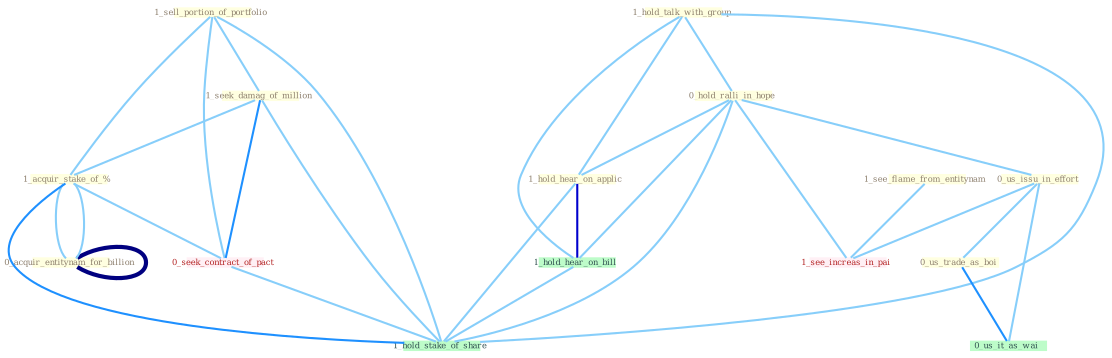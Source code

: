 Graph G{ 
    node
    [shape=polygon,style=filled,width=.5,height=.06,color="#BDFCC9",fixedsize=true,fontsize=4,
    fontcolor="#2f4f4f"];
    {node
    [color="#ffffe0", fontcolor="#8b7d6b"] "1_hold_talk_with_group " "0_hold_ralli_in_hope " "1_sell_portion_of_portfolio " "0_acquir_entitynam_for_billion " "0_us_issu_in_effort " "1_seek_damag_of_million " "1_acquir_stake_of_% " "0_us_trade_as_boi " "1_see_flame_from_entitynam " "1_hold_hear_on_applic "}
{node [color="#fff0f5", fontcolor="#b22222"] "0_seek_contract_of_pact " "1_see_increas_in_pai "}
edge [color="#B0E2FF"];

	"1_hold_talk_with_group " -- "0_hold_ralli_in_hope " [w="1", color="#87cefa" ];
	"1_hold_talk_with_group " -- "1_hold_hear_on_applic " [w="1", color="#87cefa" ];
	"1_hold_talk_with_group " -- "1_hold_hear_on_bill " [w="1", color="#87cefa" ];
	"1_hold_talk_with_group " -- "1_hold_stake_of_share " [w="1", color="#87cefa" ];
	"0_hold_ralli_in_hope " -- "0_us_issu_in_effort " [w="1", color="#87cefa" ];
	"0_hold_ralli_in_hope " -- "1_hold_hear_on_applic " [w="1", color="#87cefa" ];
	"0_hold_ralli_in_hope " -- "1_see_increas_in_pai " [w="1", color="#87cefa" ];
	"0_hold_ralli_in_hope " -- "1_hold_hear_on_bill " [w="1", color="#87cefa" ];
	"0_hold_ralli_in_hope " -- "1_hold_stake_of_share " [w="1", color="#87cefa" ];
	"1_sell_portion_of_portfolio " -- "1_seek_damag_of_million " [w="1", color="#87cefa" ];
	"1_sell_portion_of_portfolio " -- "1_acquir_stake_of_% " [w="1", color="#87cefa" ];
	"1_sell_portion_of_portfolio " -- "0_seek_contract_of_pact " [w="1", color="#87cefa" ];
	"1_sell_portion_of_portfolio " -- "1_hold_stake_of_share " [w="1", color="#87cefa" ];
	"0_acquir_entitynam_for_billion " -- "1_acquir_stake_of_% " [w="1", color="#87cefa" ];
	"0_acquir_entitynam_for_billion " -- "0_acquir_entitynam_for_billion " [w="4", style=bold, color="#000080", len=0.4];
	"0_us_issu_in_effort " -- "0_us_trade_as_boi " [w="1", color="#87cefa" ];
	"0_us_issu_in_effort " -- "0_us_it_as_wai " [w="1", color="#87cefa" ];
	"0_us_issu_in_effort " -- "1_see_increas_in_pai " [w="1", color="#87cefa" ];
	"1_seek_damag_of_million " -- "1_acquir_stake_of_% " [w="1", color="#87cefa" ];
	"1_seek_damag_of_million " -- "0_seek_contract_of_pact " [w="2", color="#1e90ff" , len=0.8];
	"1_seek_damag_of_million " -- "1_hold_stake_of_share " [w="1", color="#87cefa" ];
	"1_acquir_stake_of_% " -- "0_seek_contract_of_pact " [w="1", color="#87cefa" ];
	"1_acquir_stake_of_% " -- "0_acquir_entitynam_for_billion " [w="1", color="#87cefa" ];
	"1_acquir_stake_of_% " -- "1_hold_stake_of_share " [w="2", color="#1e90ff" , len=0.8];
	"0_us_trade_as_boi " -- "0_us_it_as_wai " [w="2", color="#1e90ff" , len=0.8];
	"1_see_flame_from_entitynam " -- "1_see_increas_in_pai " [w="1", color="#87cefa" ];
	"1_hold_hear_on_applic " -- "1_hold_hear_on_bill " [w="3", color="#0000cd" , len=0.6];
	"1_hold_hear_on_applic " -- "1_hold_stake_of_share " [w="1", color="#87cefa" ];
	"0_seek_contract_of_pact " -- "1_hold_stake_of_share " [w="1", color="#87cefa" ];
	"1_hold_hear_on_bill " -- "1_hold_stake_of_share " [w="1", color="#87cefa" ];
}